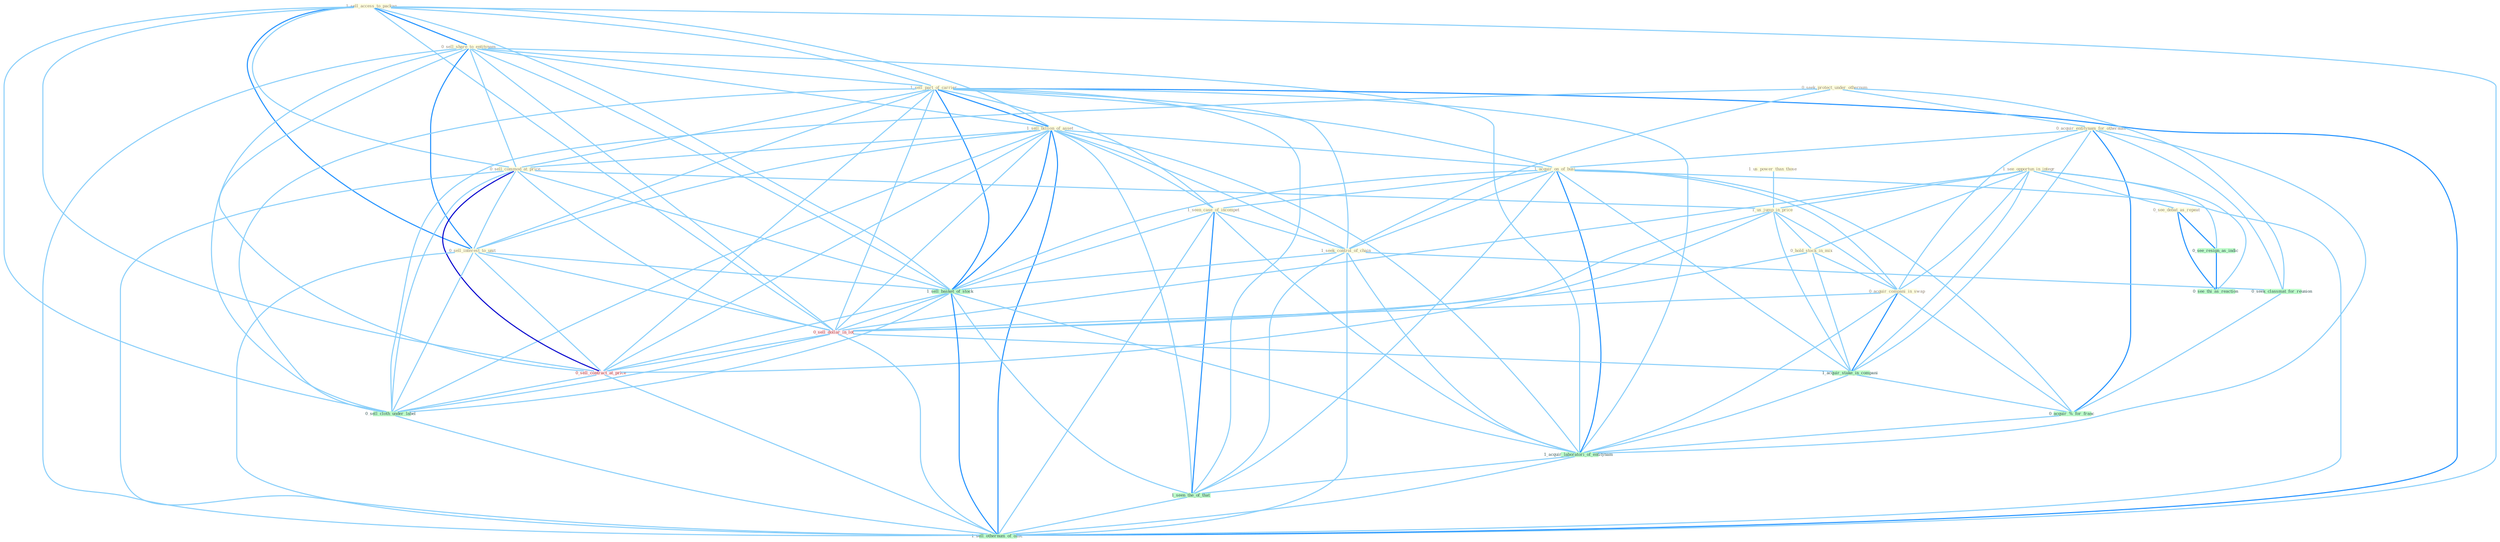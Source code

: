 Graph G{ 
    node
    [shape=polygon,style=filled,width=.5,height=.06,color="#BDFCC9",fixedsize=true,fontsize=4,
    fontcolor="#2f4f4f"];
    {node
    [color="#ffffe0", fontcolor="#8b7d6b"] "1_sell_access_to_packag " "0_sell_share_to_entitynam " "1_sell_part_of_carrier " "0_seek_protect_under_othernum " "1_sell_billion_of_asset " "0_acquir_entitynam_for_othernum " "1_acquir_on_of_busi " "1_see_opportun_in_integr " "1_us_power_than_those " "0_sell_commod_at_price " "1_seen_case_of_incompet " "1_us_jump_in_price " "0_see_debat_as_repeat " "1_seek_control_of_chain " "0_hold_stock_in_mix " "0_sell_interest_to_unit " "0_acquir_compani_in_swap "}
{node [color="#fff0f5", fontcolor="#b22222"] "0_sell_dollar_in_lot " "0_sell_contract_at_price "}
edge [color="#B0E2FF"];

	"1_sell_access_to_packag " -- "0_sell_share_to_entitynam " [w="2", color="#1e90ff" , len=0.8];
	"1_sell_access_to_packag " -- "1_sell_part_of_carrier " [w="1", color="#87cefa" ];
	"1_sell_access_to_packag " -- "1_sell_billion_of_asset " [w="1", color="#87cefa" ];
	"1_sell_access_to_packag " -- "0_sell_commod_at_price " [w="1", color="#87cefa" ];
	"1_sell_access_to_packag " -- "0_sell_interest_to_unit " [w="2", color="#1e90ff" , len=0.8];
	"1_sell_access_to_packag " -- "1_sell_basket_of_stock " [w="1", color="#87cefa" ];
	"1_sell_access_to_packag " -- "0_sell_dollar_in_lot " [w="1", color="#87cefa" ];
	"1_sell_access_to_packag " -- "0_sell_contract_at_price " [w="1", color="#87cefa" ];
	"1_sell_access_to_packag " -- "0_sell_cloth_under_label " [w="1", color="#87cefa" ];
	"1_sell_access_to_packag " -- "1_sell_othernum_of_offic " [w="1", color="#87cefa" ];
	"0_sell_share_to_entitynam " -- "1_sell_part_of_carrier " [w="1", color="#87cefa" ];
	"0_sell_share_to_entitynam " -- "1_sell_billion_of_asset " [w="1", color="#87cefa" ];
	"0_sell_share_to_entitynam " -- "0_sell_commod_at_price " [w="1", color="#87cefa" ];
	"0_sell_share_to_entitynam " -- "0_sell_interest_to_unit " [w="2", color="#1e90ff" , len=0.8];
	"0_sell_share_to_entitynam " -- "1_sell_basket_of_stock " [w="1", color="#87cefa" ];
	"0_sell_share_to_entitynam " -- "0_sell_dollar_in_lot " [w="1", color="#87cefa" ];
	"0_sell_share_to_entitynam " -- "0_sell_contract_at_price " [w="1", color="#87cefa" ];
	"0_sell_share_to_entitynam " -- "1_acquir_laboratori_of_entitynam " [w="1", color="#87cefa" ];
	"0_sell_share_to_entitynam " -- "0_sell_cloth_under_label " [w="1", color="#87cefa" ];
	"0_sell_share_to_entitynam " -- "1_sell_othernum_of_offic " [w="1", color="#87cefa" ];
	"1_sell_part_of_carrier " -- "1_sell_billion_of_asset " [w="2", color="#1e90ff" , len=0.8];
	"1_sell_part_of_carrier " -- "1_acquir_on_of_busi " [w="1", color="#87cefa" ];
	"1_sell_part_of_carrier " -- "0_sell_commod_at_price " [w="1", color="#87cefa" ];
	"1_sell_part_of_carrier " -- "1_seen_case_of_incompet " [w="1", color="#87cefa" ];
	"1_sell_part_of_carrier " -- "1_seek_control_of_chain " [w="1", color="#87cefa" ];
	"1_sell_part_of_carrier " -- "0_sell_interest_to_unit " [w="1", color="#87cefa" ];
	"1_sell_part_of_carrier " -- "1_sell_basket_of_stock " [w="2", color="#1e90ff" , len=0.8];
	"1_sell_part_of_carrier " -- "0_sell_dollar_in_lot " [w="1", color="#87cefa" ];
	"1_sell_part_of_carrier " -- "0_sell_contract_at_price " [w="1", color="#87cefa" ];
	"1_sell_part_of_carrier " -- "1_acquir_laboratori_of_entitynam " [w="1", color="#87cefa" ];
	"1_sell_part_of_carrier " -- "0_sell_cloth_under_label " [w="1", color="#87cefa" ];
	"1_sell_part_of_carrier " -- "1_seen_the_of_that " [w="1", color="#87cefa" ];
	"1_sell_part_of_carrier " -- "1_sell_othernum_of_offic " [w="2", color="#1e90ff" , len=0.8];
	"0_seek_protect_under_othernum " -- "0_acquir_entitynam_for_othernum " [w="1", color="#87cefa" ];
	"0_seek_protect_under_othernum " -- "1_seek_control_of_chain " [w="1", color="#87cefa" ];
	"0_seek_protect_under_othernum " -- "0_seek_classmat_for_reunion " [w="1", color="#87cefa" ];
	"0_seek_protect_under_othernum " -- "0_sell_cloth_under_label " [w="1", color="#87cefa" ];
	"1_sell_billion_of_asset " -- "1_acquir_on_of_busi " [w="1", color="#87cefa" ];
	"1_sell_billion_of_asset " -- "0_sell_commod_at_price " [w="1", color="#87cefa" ];
	"1_sell_billion_of_asset " -- "1_seen_case_of_incompet " [w="1", color="#87cefa" ];
	"1_sell_billion_of_asset " -- "1_seek_control_of_chain " [w="1", color="#87cefa" ];
	"1_sell_billion_of_asset " -- "0_sell_interest_to_unit " [w="1", color="#87cefa" ];
	"1_sell_billion_of_asset " -- "1_sell_basket_of_stock " [w="2", color="#1e90ff" , len=0.8];
	"1_sell_billion_of_asset " -- "0_sell_dollar_in_lot " [w="1", color="#87cefa" ];
	"1_sell_billion_of_asset " -- "0_sell_contract_at_price " [w="1", color="#87cefa" ];
	"1_sell_billion_of_asset " -- "1_acquir_laboratori_of_entitynam " [w="1", color="#87cefa" ];
	"1_sell_billion_of_asset " -- "0_sell_cloth_under_label " [w="1", color="#87cefa" ];
	"1_sell_billion_of_asset " -- "1_seen_the_of_that " [w="1", color="#87cefa" ];
	"1_sell_billion_of_asset " -- "1_sell_othernum_of_offic " [w="2", color="#1e90ff" , len=0.8];
	"0_acquir_entitynam_for_othernum " -- "1_acquir_on_of_busi " [w="1", color="#87cefa" ];
	"0_acquir_entitynam_for_othernum " -- "0_acquir_compani_in_swap " [w="1", color="#87cefa" ];
	"0_acquir_entitynam_for_othernum " -- "0_seek_classmat_for_reunion " [w="1", color="#87cefa" ];
	"0_acquir_entitynam_for_othernum " -- "1_acquir_stake_in_compani " [w="1", color="#87cefa" ];
	"0_acquir_entitynam_for_othernum " -- "0_acquir_%_for_franc " [w="2", color="#1e90ff" , len=0.8];
	"0_acquir_entitynam_for_othernum " -- "1_acquir_laboratori_of_entitynam " [w="1", color="#87cefa" ];
	"1_acquir_on_of_busi " -- "1_seen_case_of_incompet " [w="1", color="#87cefa" ];
	"1_acquir_on_of_busi " -- "1_seek_control_of_chain " [w="1", color="#87cefa" ];
	"1_acquir_on_of_busi " -- "0_acquir_compani_in_swap " [w="1", color="#87cefa" ];
	"1_acquir_on_of_busi " -- "1_sell_basket_of_stock " [w="1", color="#87cefa" ];
	"1_acquir_on_of_busi " -- "1_acquir_stake_in_compani " [w="1", color="#87cefa" ];
	"1_acquir_on_of_busi " -- "0_acquir_%_for_franc " [w="1", color="#87cefa" ];
	"1_acquir_on_of_busi " -- "1_acquir_laboratori_of_entitynam " [w="2", color="#1e90ff" , len=0.8];
	"1_acquir_on_of_busi " -- "1_seen_the_of_that " [w="1", color="#87cefa" ];
	"1_acquir_on_of_busi " -- "1_sell_othernum_of_offic " [w="1", color="#87cefa" ];
	"1_see_opportun_in_integr " -- "1_us_jump_in_price " [w="1", color="#87cefa" ];
	"1_see_opportun_in_integr " -- "0_see_debat_as_repeat " [w="1", color="#87cefa" ];
	"1_see_opportun_in_integr " -- "0_hold_stock_in_mix " [w="1", color="#87cefa" ];
	"1_see_opportun_in_integr " -- "0_acquir_compani_in_swap " [w="1", color="#87cefa" ];
	"1_see_opportun_in_integr " -- "0_sell_dollar_in_lot " [w="1", color="#87cefa" ];
	"1_see_opportun_in_integr " -- "0_see_resign_as_indic " [w="1", color="#87cefa" ];
	"1_see_opportun_in_integr " -- "1_acquir_stake_in_compani " [w="1", color="#87cefa" ];
	"1_see_opportun_in_integr " -- "0_see_thi_as_reaction " [w="1", color="#87cefa" ];
	"1_us_power_than_those " -- "1_us_jump_in_price " [w="1", color="#87cefa" ];
	"0_sell_commod_at_price " -- "1_us_jump_in_price " [w="1", color="#87cefa" ];
	"0_sell_commod_at_price " -- "0_sell_interest_to_unit " [w="1", color="#87cefa" ];
	"0_sell_commod_at_price " -- "1_sell_basket_of_stock " [w="1", color="#87cefa" ];
	"0_sell_commod_at_price " -- "0_sell_dollar_in_lot " [w="1", color="#87cefa" ];
	"0_sell_commod_at_price " -- "0_sell_contract_at_price " [w="3", color="#0000cd" , len=0.6];
	"0_sell_commod_at_price " -- "0_sell_cloth_under_label " [w="1", color="#87cefa" ];
	"0_sell_commod_at_price " -- "1_sell_othernum_of_offic " [w="1", color="#87cefa" ];
	"1_seen_case_of_incompet " -- "1_seek_control_of_chain " [w="1", color="#87cefa" ];
	"1_seen_case_of_incompet " -- "1_sell_basket_of_stock " [w="1", color="#87cefa" ];
	"1_seen_case_of_incompet " -- "1_acquir_laboratori_of_entitynam " [w="1", color="#87cefa" ];
	"1_seen_case_of_incompet " -- "1_seen_the_of_that " [w="2", color="#1e90ff" , len=0.8];
	"1_seen_case_of_incompet " -- "1_sell_othernum_of_offic " [w="1", color="#87cefa" ];
	"1_us_jump_in_price " -- "0_hold_stock_in_mix " [w="1", color="#87cefa" ];
	"1_us_jump_in_price " -- "0_acquir_compani_in_swap " [w="1", color="#87cefa" ];
	"1_us_jump_in_price " -- "0_sell_dollar_in_lot " [w="1", color="#87cefa" ];
	"1_us_jump_in_price " -- "1_acquir_stake_in_compani " [w="1", color="#87cefa" ];
	"1_us_jump_in_price " -- "0_sell_contract_at_price " [w="1", color="#87cefa" ];
	"0_see_debat_as_repeat " -- "0_see_resign_as_indic " [w="2", color="#1e90ff" , len=0.8];
	"0_see_debat_as_repeat " -- "0_see_thi_as_reaction " [w="2", color="#1e90ff" , len=0.8];
	"1_seek_control_of_chain " -- "0_seek_classmat_for_reunion " [w="1", color="#87cefa" ];
	"1_seek_control_of_chain " -- "1_sell_basket_of_stock " [w="1", color="#87cefa" ];
	"1_seek_control_of_chain " -- "1_acquir_laboratori_of_entitynam " [w="1", color="#87cefa" ];
	"1_seek_control_of_chain " -- "1_seen_the_of_that " [w="1", color="#87cefa" ];
	"1_seek_control_of_chain " -- "1_sell_othernum_of_offic " [w="1", color="#87cefa" ];
	"0_hold_stock_in_mix " -- "0_acquir_compani_in_swap " [w="1", color="#87cefa" ];
	"0_hold_stock_in_mix " -- "0_sell_dollar_in_lot " [w="1", color="#87cefa" ];
	"0_hold_stock_in_mix " -- "1_acquir_stake_in_compani " [w="1", color="#87cefa" ];
	"0_sell_interest_to_unit " -- "1_sell_basket_of_stock " [w="1", color="#87cefa" ];
	"0_sell_interest_to_unit " -- "0_sell_dollar_in_lot " [w="1", color="#87cefa" ];
	"0_sell_interest_to_unit " -- "0_sell_contract_at_price " [w="1", color="#87cefa" ];
	"0_sell_interest_to_unit " -- "0_sell_cloth_under_label " [w="1", color="#87cefa" ];
	"0_sell_interest_to_unit " -- "1_sell_othernum_of_offic " [w="1", color="#87cefa" ];
	"0_acquir_compani_in_swap " -- "0_sell_dollar_in_lot " [w="1", color="#87cefa" ];
	"0_acquir_compani_in_swap " -- "1_acquir_stake_in_compani " [w="2", color="#1e90ff" , len=0.8];
	"0_acquir_compani_in_swap " -- "0_acquir_%_for_franc " [w="1", color="#87cefa" ];
	"0_acquir_compani_in_swap " -- "1_acquir_laboratori_of_entitynam " [w="1", color="#87cefa" ];
	"0_seek_classmat_for_reunion " -- "0_acquir_%_for_franc " [w="1", color="#87cefa" ];
	"1_sell_basket_of_stock " -- "0_sell_dollar_in_lot " [w="1", color="#87cefa" ];
	"1_sell_basket_of_stock " -- "0_sell_contract_at_price " [w="1", color="#87cefa" ];
	"1_sell_basket_of_stock " -- "1_acquir_laboratori_of_entitynam " [w="1", color="#87cefa" ];
	"1_sell_basket_of_stock " -- "0_sell_cloth_under_label " [w="1", color="#87cefa" ];
	"1_sell_basket_of_stock " -- "1_seen_the_of_that " [w="1", color="#87cefa" ];
	"1_sell_basket_of_stock " -- "1_sell_othernum_of_offic " [w="2", color="#1e90ff" , len=0.8];
	"0_sell_dollar_in_lot " -- "1_acquir_stake_in_compani " [w="1", color="#87cefa" ];
	"0_sell_dollar_in_lot " -- "0_sell_contract_at_price " [w="1", color="#87cefa" ];
	"0_sell_dollar_in_lot " -- "0_sell_cloth_under_label " [w="1", color="#87cefa" ];
	"0_sell_dollar_in_lot " -- "1_sell_othernum_of_offic " [w="1", color="#87cefa" ];
	"0_see_resign_as_indic " -- "0_see_thi_as_reaction " [w="2", color="#1e90ff" , len=0.8];
	"1_acquir_stake_in_compani " -- "0_acquir_%_for_franc " [w="1", color="#87cefa" ];
	"1_acquir_stake_in_compani " -- "1_acquir_laboratori_of_entitynam " [w="1", color="#87cefa" ];
	"0_acquir_%_for_franc " -- "1_acquir_laboratori_of_entitynam " [w="1", color="#87cefa" ];
	"0_sell_contract_at_price " -- "0_sell_cloth_under_label " [w="1", color="#87cefa" ];
	"0_sell_contract_at_price " -- "1_sell_othernum_of_offic " [w="1", color="#87cefa" ];
	"1_acquir_laboratori_of_entitynam " -- "1_seen_the_of_that " [w="1", color="#87cefa" ];
	"1_acquir_laboratori_of_entitynam " -- "1_sell_othernum_of_offic " [w="1", color="#87cefa" ];
	"0_sell_cloth_under_label " -- "1_sell_othernum_of_offic " [w="1", color="#87cefa" ];
	"1_seen_the_of_that " -- "1_sell_othernum_of_offic " [w="1", color="#87cefa" ];
}